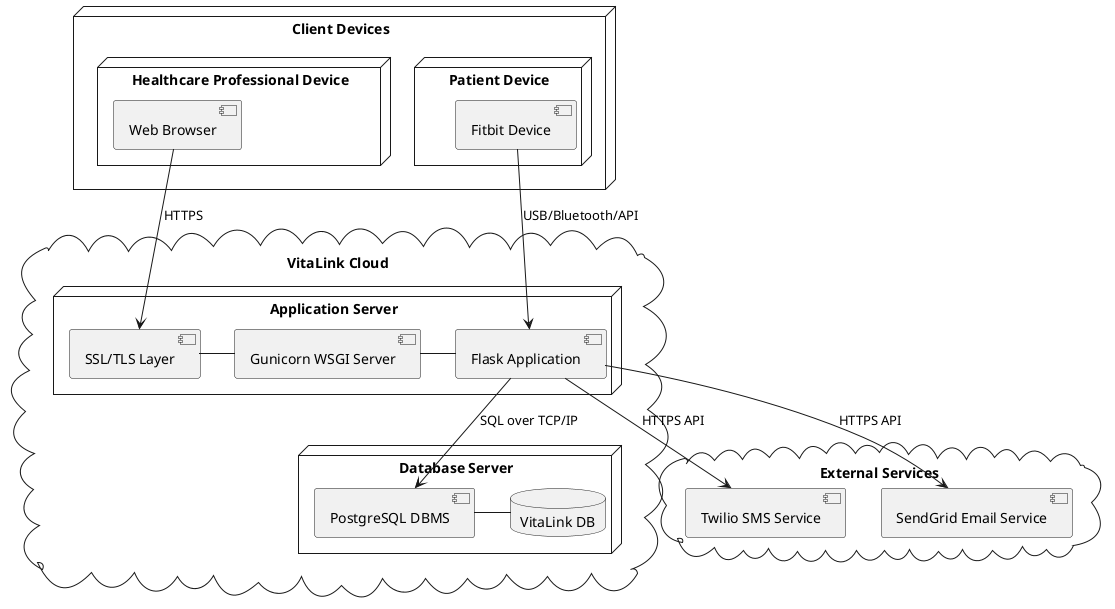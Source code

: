 @startuml "Diagramma della Distribuzione VitaLink"
' Diagramma della Distribuzione
node "Client Devices" {
  node "Healthcare Professional Device" {
    [Web Browser] as Browser
  }
  
  node "Patient Device" {
    [Fitbit Device] as Fitbit
  }
}

cloud "VitaLink Cloud" {
  node "Application Server" {
    [Flask Application] as App
    [Gunicorn WSGI Server] as Gunicorn
    [SSL/TLS Layer] as SSL
    
    SSL - Gunicorn
    Gunicorn - App
  }
  
  node "Database Server" {
    [PostgreSQL DBMS] as PostgreSQL
    database "VitaLink DB" as DB
    
    PostgreSQL - DB
  }
}

cloud "External Services" {
  [Twilio SMS Service] as Twilio
  [SendGrid Email Service] as SendGrid
}

Browser --> SSL : "HTTPS"
Fitbit --> App : "USB/Bluetooth/API"
App --> PostgreSQL : "SQL over TCP/IP"
App --> Twilio : "HTTPS API"
App --> SendGrid : "HTTPS API"
@enduml